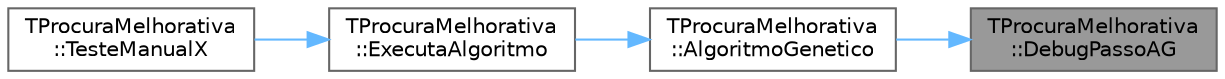 digraph "TProcuraMelhorativa::DebugPassoAG"
{
 // LATEX_PDF_SIZE
  bgcolor="transparent";
  edge [fontname=Helvetica,fontsize=10,labelfontname=Helvetica,labelfontsize=10];
  node [fontname=Helvetica,fontsize=10,shape=box,height=0.2,width=0.4];
  rankdir="RL";
  Node1 [id="Node000001",label="TProcuraMelhorativa\l::DebugPassoAG",height=0.2,width=0.4,color="gray40", fillcolor="grey60", style="filled", fontcolor="black",tooltip=" "];
  Node1 -> Node2 [id="edge4_Node000001_Node000002",dir="back",color="steelblue1",style="solid",tooltip=" "];
  Node2 [id="Node000002",label="TProcuraMelhorativa\l::AlgoritmoGenetico",height=0.2,width=0.4,color="grey40", fillcolor="white", style="filled",URL="$classTProcuraMelhorativa.html#a574d0ec15c8c1d3ded8db605def50616",tooltip=" "];
  Node2 -> Node3 [id="edge5_Node000002_Node000003",dir="back",color="steelblue1",style="solid",tooltip=" "];
  Node3 [id="Node000003",label="TProcuraMelhorativa\l::ExecutaAlgoritmo",height=0.2,width=0.4,color="grey40", fillcolor="white", style="filled",URL="$classTProcuraMelhorativa.html#af101526489df420431d22477e317fb33",tooltip="Executa o algoritmo com os parametros atuais."];
  Node3 -> Node4 [id="edge6_Node000003_Node000004",dir="back",color="steelblue1",style="solid",tooltip=" "];
  Node4 [id="Node000004",label="TProcuraMelhorativa\l::TesteManualX",height=0.2,width=0.4,color="grey40", fillcolor="white", style="filled",URL="$classTProcuraMelhorativa.html#a509c1c270c2476fa8b548ee7d6cc120d",tooltip="provavelmente apagar"];
}
